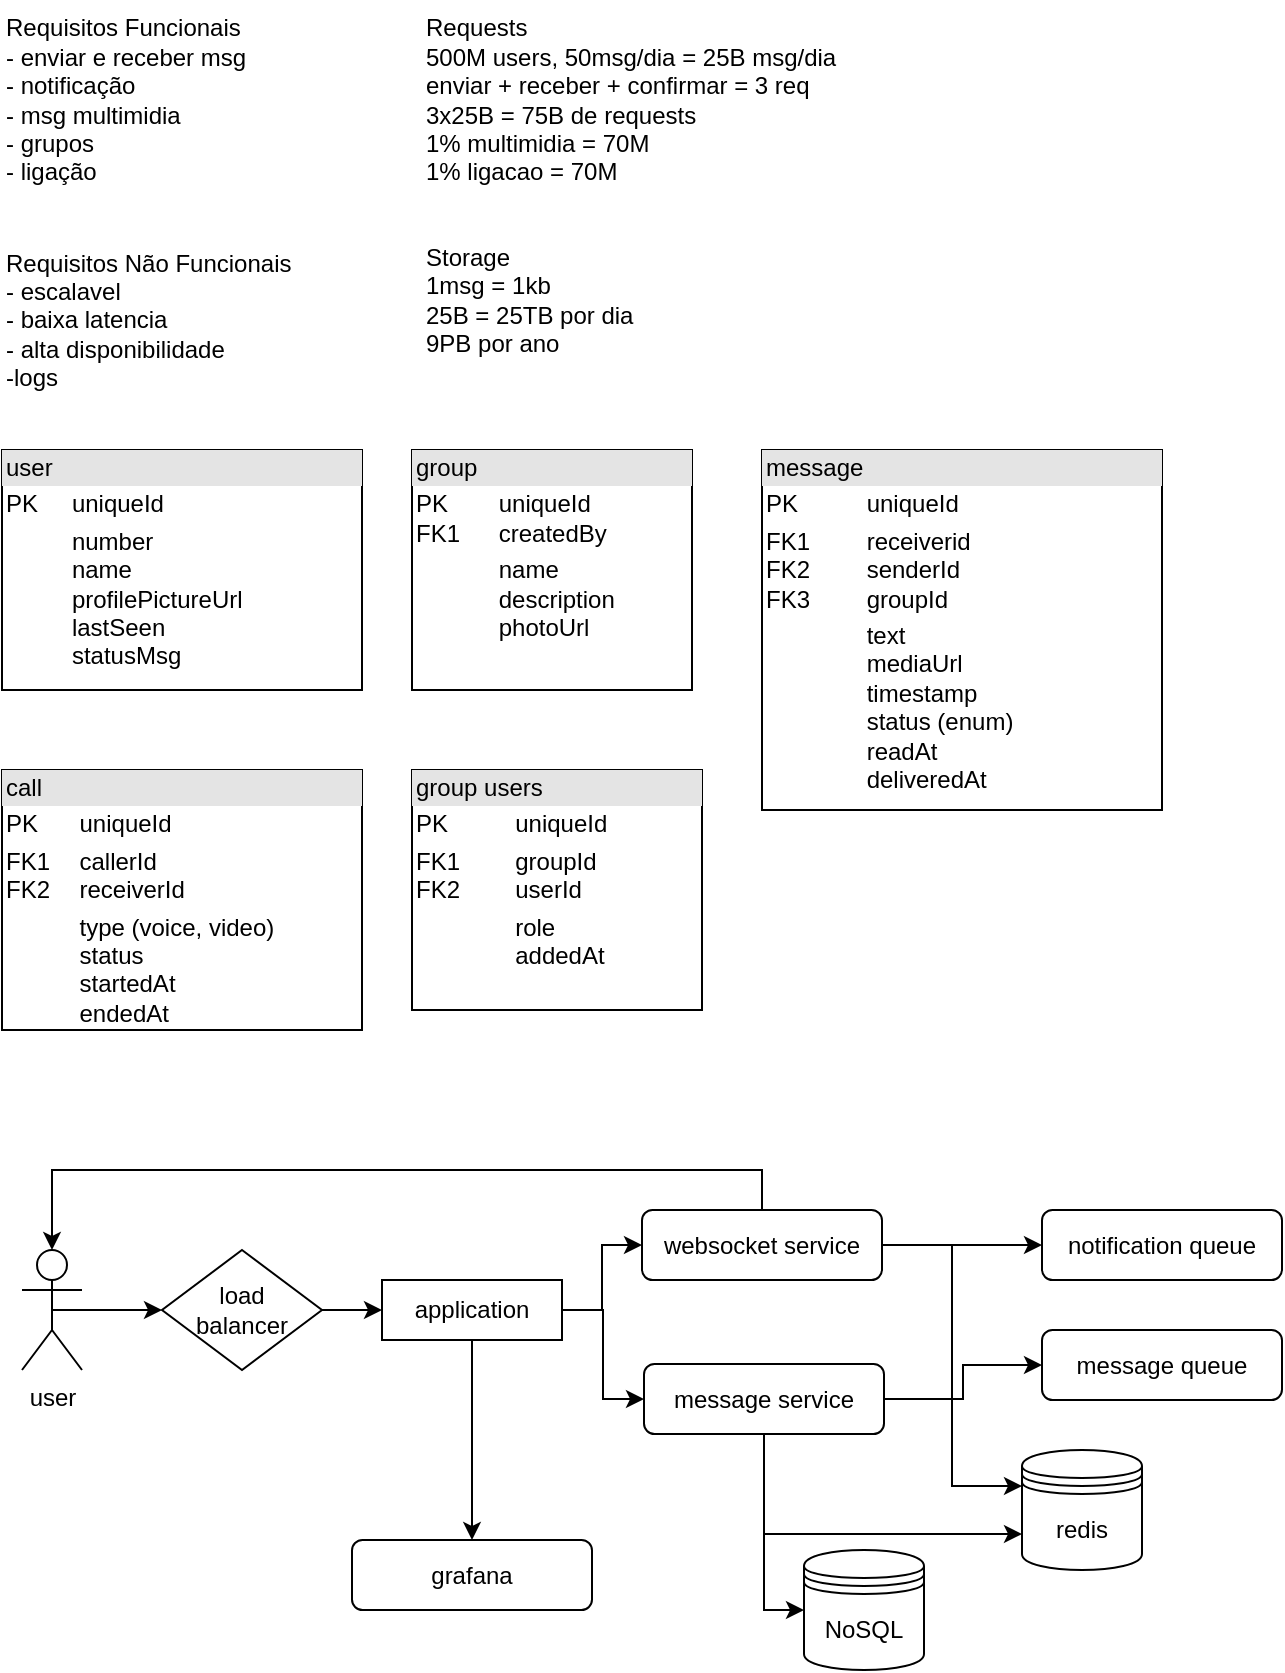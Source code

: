 <mxfile version="24.8.4">
  <diagram name="Página-1" id="xOaAkj4b48Gnb_sCeI06">
    <mxGraphModel dx="954" dy="727" grid="1" gridSize="10" guides="1" tooltips="1" connect="1" arrows="1" fold="1" page="1" pageScale="1" pageWidth="827" pageHeight="1169" math="0" shadow="0">
      <root>
        <mxCell id="0" />
        <mxCell id="1" parent="0" />
        <mxCell id="wXrM8oS1fU6yHg3NIPrC-1" value="Requisitos Funcionais&lt;div&gt;- enviar e receber msg&lt;/div&gt;&lt;div&gt;- notificação&amp;nbsp;&lt;/div&gt;&lt;div&gt;- msg multimidia&lt;/div&gt;&lt;div style=&quot;&quot;&gt;- grupos&lt;/div&gt;&lt;div style=&quot;&quot;&gt;- ligação&lt;/div&gt;" style="text;html=1;align=left;verticalAlign=middle;resizable=0;points=[];autosize=1;strokeColor=none;fillColor=none;" vertex="1" parent="1">
          <mxGeometry x="20" y="5" width="140" height="100" as="geometry" />
        </mxCell>
        <mxCell id="wXrM8oS1fU6yHg3NIPrC-2" value="Requisitos Não Funcionais&lt;div&gt;- escalavel&lt;/div&gt;&lt;div&gt;- baixa latencia&lt;/div&gt;&lt;div&gt;- alta disponibilidade&lt;/div&gt;&lt;div&gt;-logs&lt;/div&gt;" style="text;html=1;align=left;verticalAlign=middle;resizable=0;points=[];autosize=1;strokeColor=none;fillColor=none;" vertex="1" parent="1">
          <mxGeometry x="20" y="120" width="170" height="90" as="geometry" />
        </mxCell>
        <mxCell id="wXrM8oS1fU6yHg3NIPrC-3" value="Requests&lt;div&gt;500M users, 50msg/dia = 25B msg/dia&lt;/div&gt;&lt;div&gt;enviar + receber + confirmar = 3 req&lt;/div&gt;&lt;div&gt;3x25B = 75B de requests&lt;/div&gt;&lt;div&gt;1% multimidia = 70M&lt;/div&gt;&lt;div&gt;1% ligacao = 70M&lt;/div&gt;" style="text;html=1;align=left;verticalAlign=middle;resizable=0;points=[];autosize=1;strokeColor=none;fillColor=none;" vertex="1" parent="1">
          <mxGeometry x="230" y="5" width="230" height="100" as="geometry" />
        </mxCell>
        <mxCell id="wXrM8oS1fU6yHg3NIPrC-4" value="Storage&lt;div&gt;1msg = 1kb&lt;/div&gt;&lt;div&gt;25B = 25TB por dia&lt;/div&gt;&lt;div&gt;9PB por ano&lt;/div&gt;" style="text;html=1;align=left;verticalAlign=middle;resizable=0;points=[];autosize=1;strokeColor=none;fillColor=none;" vertex="1" parent="1">
          <mxGeometry x="230" y="120" width="130" height="70" as="geometry" />
        </mxCell>
        <mxCell id="wXrM8oS1fU6yHg3NIPrC-5" value="&lt;div style=&quot;box-sizing:border-box;width:100%;background:#e4e4e4;padding:2px;&quot;&gt;user&lt;/div&gt;&lt;table style=&quot;width:100%;font-size:1em;&quot; cellpadding=&quot;2&quot; cellspacing=&quot;0&quot;&gt;&lt;tbody&gt;&lt;tr&gt;&lt;td&gt;PK&lt;/td&gt;&lt;td&gt;uniqueId&lt;/td&gt;&lt;/tr&gt;&lt;tr&gt;&lt;td&gt;&lt;br&gt;&lt;/td&gt;&lt;td&gt;number&lt;br&gt;name&lt;br&gt;profilePictureUrl&lt;br&gt;lastSeen&lt;br&gt;statusMsg&lt;/td&gt;&lt;/tr&gt;&lt;tr&gt;&lt;td&gt;&lt;/td&gt;&lt;td&gt;&lt;br&gt;&lt;/td&gt;&lt;/tr&gt;&lt;/tbody&gt;&lt;/table&gt;" style="verticalAlign=top;align=left;overflow=fill;html=1;whiteSpace=wrap;" vertex="1" parent="1">
          <mxGeometry x="20" y="230" width="180" height="120" as="geometry" />
        </mxCell>
        <mxCell id="wXrM8oS1fU6yHg3NIPrC-6" value="&lt;div style=&quot;box-sizing:border-box;width:100%;background:#e4e4e4;padding:2px;&quot;&gt;message&lt;/div&gt;&lt;table style=&quot;width:100%;font-size:1em;&quot; cellpadding=&quot;2&quot; cellspacing=&quot;0&quot;&gt;&lt;tbody&gt;&lt;tr&gt;&lt;td&gt;PK&lt;/td&gt;&lt;td&gt;uniqueId&lt;/td&gt;&lt;/tr&gt;&lt;tr&gt;&lt;td&gt;FK1&lt;br&gt;FK2&lt;br&gt;FK3&lt;/td&gt;&lt;td&gt;receiverid&lt;br&gt;senderId&lt;br&gt;groupId&lt;/td&gt;&lt;/tr&gt;&lt;tr&gt;&lt;td&gt;&lt;/td&gt;&lt;td&gt;text&lt;br&gt;mediaUrl&lt;br&gt;timestamp&lt;br&gt;status (enum)&lt;br&gt;readAt&lt;br&gt;deliveredAt&lt;/td&gt;&lt;/tr&gt;&lt;/tbody&gt;&lt;/table&gt;" style="verticalAlign=top;align=left;overflow=fill;html=1;whiteSpace=wrap;" vertex="1" parent="1">
          <mxGeometry x="400" y="230" width="200" height="180" as="geometry" />
        </mxCell>
        <mxCell id="wXrM8oS1fU6yHg3NIPrC-7" value="&lt;div style=&quot;box-sizing:border-box;width:100%;background:#e4e4e4;padding:2px;&quot;&gt;group&lt;/div&gt;&lt;table style=&quot;width:100%;font-size:1em;&quot; cellpadding=&quot;2&quot; cellspacing=&quot;0&quot;&gt;&lt;tbody&gt;&lt;tr&gt;&lt;td&gt;PK&lt;br&gt;FK1&lt;/td&gt;&lt;td&gt;uniqueId&lt;br&gt;createdBy&lt;/td&gt;&lt;/tr&gt;&lt;tr&gt;&lt;td&gt;&lt;br&gt;&lt;/td&gt;&lt;td&gt;name&lt;br&gt;description&lt;br&gt;photoUrl&lt;/td&gt;&lt;/tr&gt;&lt;tr&gt;&lt;td&gt;&lt;/td&gt;&lt;td&gt;&lt;br&gt;&lt;/td&gt;&lt;/tr&gt;&lt;/tbody&gt;&lt;/table&gt;" style="verticalAlign=top;align=left;overflow=fill;html=1;whiteSpace=wrap;" vertex="1" parent="1">
          <mxGeometry x="225" y="230" width="140" height="120" as="geometry" />
        </mxCell>
        <mxCell id="wXrM8oS1fU6yHg3NIPrC-8" value="&lt;div style=&quot;box-sizing:border-box;width:100%;background:#e4e4e4;padding:2px;&quot;&gt;group users&lt;/div&gt;&lt;table style=&quot;width:100%;font-size:1em;&quot; cellpadding=&quot;2&quot; cellspacing=&quot;0&quot;&gt;&lt;tbody&gt;&lt;tr&gt;&lt;td&gt;PK&lt;/td&gt;&lt;td&gt;uniqueId&lt;/td&gt;&lt;/tr&gt;&lt;tr&gt;&lt;td&gt;FK1&lt;br&gt;FK2&lt;/td&gt;&lt;td&gt;groupId&lt;br&gt;userId&lt;/td&gt;&lt;/tr&gt;&lt;tr&gt;&lt;td&gt;&lt;/td&gt;&lt;td&gt;role&lt;br&gt;addedAt&lt;/td&gt;&lt;/tr&gt;&lt;/tbody&gt;&lt;/table&gt;" style="verticalAlign=top;align=left;overflow=fill;html=1;whiteSpace=wrap;" vertex="1" parent="1">
          <mxGeometry x="225" y="390" width="145" height="120" as="geometry" />
        </mxCell>
        <mxCell id="wXrM8oS1fU6yHg3NIPrC-9" value="&lt;div style=&quot;box-sizing:border-box;width:100%;background:#e4e4e4;padding:2px;&quot;&gt;call&lt;/div&gt;&lt;table style=&quot;width:100%;font-size:1em;&quot; cellpadding=&quot;2&quot; cellspacing=&quot;0&quot;&gt;&lt;tbody&gt;&lt;tr&gt;&lt;td&gt;PK&lt;/td&gt;&lt;td&gt;uniqueId&lt;/td&gt;&lt;/tr&gt;&lt;tr&gt;&lt;td&gt;FK1&lt;br&gt;FK2&lt;/td&gt;&lt;td&gt;callerId&lt;br&gt;receiverId&lt;/td&gt;&lt;/tr&gt;&lt;tr&gt;&lt;td&gt;&lt;/td&gt;&lt;td&gt;type (voice, video)&lt;br&gt;status&lt;br&gt;startedAt&lt;br&gt;endedAt&lt;/td&gt;&lt;/tr&gt;&lt;/tbody&gt;&lt;/table&gt;" style="verticalAlign=top;align=left;overflow=fill;html=1;whiteSpace=wrap;" vertex="1" parent="1">
          <mxGeometry x="20" y="390" width="180" height="130" as="geometry" />
        </mxCell>
        <mxCell id="wXrM8oS1fU6yHg3NIPrC-14" style="edgeStyle=orthogonalEdgeStyle;rounded=0;orthogonalLoop=1;jettySize=auto;html=1;exitX=0.5;exitY=0.5;exitDx=0;exitDy=0;exitPerimeter=0;" edge="1" parent="1" source="wXrM8oS1fU6yHg3NIPrC-10" target="wXrM8oS1fU6yHg3NIPrC-11">
          <mxGeometry relative="1" as="geometry" />
        </mxCell>
        <mxCell id="wXrM8oS1fU6yHg3NIPrC-10" value="user" style="shape=umlActor;verticalLabelPosition=bottom;verticalAlign=top;html=1;" vertex="1" parent="1">
          <mxGeometry x="30" y="630" width="30" height="60" as="geometry" />
        </mxCell>
        <mxCell id="wXrM8oS1fU6yHg3NIPrC-13" style="edgeStyle=orthogonalEdgeStyle;rounded=0;orthogonalLoop=1;jettySize=auto;html=1;exitX=1;exitY=0.5;exitDx=0;exitDy=0;entryX=0;entryY=0.5;entryDx=0;entryDy=0;" edge="1" parent="1" source="wXrM8oS1fU6yHg3NIPrC-11" target="wXrM8oS1fU6yHg3NIPrC-12">
          <mxGeometry relative="1" as="geometry" />
        </mxCell>
        <mxCell id="wXrM8oS1fU6yHg3NIPrC-11" value="load&lt;div&gt;balancer&lt;/div&gt;" style="rhombus;whiteSpace=wrap;html=1;" vertex="1" parent="1">
          <mxGeometry x="100" y="630" width="80" height="60" as="geometry" />
        </mxCell>
        <mxCell id="wXrM8oS1fU6yHg3NIPrC-17" style="edgeStyle=orthogonalEdgeStyle;rounded=0;orthogonalLoop=1;jettySize=auto;html=1;exitX=1;exitY=0.5;exitDx=0;exitDy=0;entryX=0;entryY=0.5;entryDx=0;entryDy=0;" edge="1" parent="1" source="wXrM8oS1fU6yHg3NIPrC-12" target="wXrM8oS1fU6yHg3NIPrC-15">
          <mxGeometry relative="1" as="geometry" />
        </mxCell>
        <mxCell id="wXrM8oS1fU6yHg3NIPrC-18" style="edgeStyle=orthogonalEdgeStyle;rounded=0;orthogonalLoop=1;jettySize=auto;html=1;exitX=1;exitY=0.5;exitDx=0;exitDy=0;entryX=0;entryY=0.5;entryDx=0;entryDy=0;" edge="1" parent="1" source="wXrM8oS1fU6yHg3NIPrC-12" target="wXrM8oS1fU6yHg3NIPrC-16">
          <mxGeometry relative="1" as="geometry" />
        </mxCell>
        <mxCell id="wXrM8oS1fU6yHg3NIPrC-31" style="edgeStyle=orthogonalEdgeStyle;rounded=0;orthogonalLoop=1;jettySize=auto;html=1;" edge="1" parent="1" source="wXrM8oS1fU6yHg3NIPrC-12" target="wXrM8oS1fU6yHg3NIPrC-30">
          <mxGeometry relative="1" as="geometry" />
        </mxCell>
        <mxCell id="wXrM8oS1fU6yHg3NIPrC-12" value="application" style="rounded=0;whiteSpace=wrap;html=1;" vertex="1" parent="1">
          <mxGeometry x="210" y="645" width="90" height="30" as="geometry" />
        </mxCell>
        <mxCell id="wXrM8oS1fU6yHg3NIPrC-36" value="" style="edgeStyle=orthogonalEdgeStyle;rounded=0;orthogonalLoop=1;jettySize=auto;html=1;" edge="1" parent="1" source="wXrM8oS1fU6yHg3NIPrC-15" target="wXrM8oS1fU6yHg3NIPrC-35">
          <mxGeometry relative="1" as="geometry" />
        </mxCell>
        <mxCell id="wXrM8oS1fU6yHg3NIPrC-40" style="edgeStyle=orthogonalEdgeStyle;rounded=0;orthogonalLoop=1;jettySize=auto;html=1;exitX=1;exitY=0.5;exitDx=0;exitDy=0;entryX=0;entryY=0.3;entryDx=0;entryDy=0;" edge="1" parent="1" source="wXrM8oS1fU6yHg3NIPrC-15" target="wXrM8oS1fU6yHg3NIPrC-39">
          <mxGeometry relative="1" as="geometry" />
        </mxCell>
        <mxCell id="wXrM8oS1fU6yHg3NIPrC-15" value="websocket service" style="rounded=1;whiteSpace=wrap;html=1;" vertex="1" parent="1">
          <mxGeometry x="340" y="610" width="120" height="35" as="geometry" />
        </mxCell>
        <mxCell id="wXrM8oS1fU6yHg3NIPrC-24" style="edgeStyle=orthogonalEdgeStyle;rounded=0;orthogonalLoop=1;jettySize=auto;html=1;entryX=0;entryY=0.5;entryDx=0;entryDy=0;" edge="1" parent="1" source="wXrM8oS1fU6yHg3NIPrC-16" target="wXrM8oS1fU6yHg3NIPrC-21">
          <mxGeometry relative="1" as="geometry" />
        </mxCell>
        <mxCell id="wXrM8oS1fU6yHg3NIPrC-38" value="" style="edgeStyle=orthogonalEdgeStyle;rounded=0;orthogonalLoop=1;jettySize=auto;html=1;" edge="1" parent="1" source="wXrM8oS1fU6yHg3NIPrC-16" target="wXrM8oS1fU6yHg3NIPrC-37">
          <mxGeometry relative="1" as="geometry" />
        </mxCell>
        <mxCell id="wXrM8oS1fU6yHg3NIPrC-41" style="edgeStyle=orthogonalEdgeStyle;rounded=0;orthogonalLoop=1;jettySize=auto;html=1;exitX=0.5;exitY=1;exitDx=0;exitDy=0;entryX=0;entryY=0.7;entryDx=0;entryDy=0;" edge="1" parent="1" source="wXrM8oS1fU6yHg3NIPrC-16" target="wXrM8oS1fU6yHg3NIPrC-39">
          <mxGeometry relative="1" as="geometry" />
        </mxCell>
        <mxCell id="wXrM8oS1fU6yHg3NIPrC-16" value="message service" style="rounded=1;whiteSpace=wrap;html=1;" vertex="1" parent="1">
          <mxGeometry x="341" y="687" width="120" height="35" as="geometry" />
        </mxCell>
        <mxCell id="wXrM8oS1fU6yHg3NIPrC-20" style="edgeStyle=orthogonalEdgeStyle;rounded=0;orthogonalLoop=1;jettySize=auto;html=1;exitX=0.5;exitY=0;exitDx=0;exitDy=0;entryX=0.5;entryY=0;entryDx=0;entryDy=0;entryPerimeter=0;" edge="1" parent="1" source="wXrM8oS1fU6yHg3NIPrC-15" target="wXrM8oS1fU6yHg3NIPrC-10">
          <mxGeometry relative="1" as="geometry" />
        </mxCell>
        <mxCell id="wXrM8oS1fU6yHg3NIPrC-21" value="NoSQL" style="shape=datastore;whiteSpace=wrap;html=1;" vertex="1" parent="1">
          <mxGeometry x="421" y="780" width="60" height="60" as="geometry" />
        </mxCell>
        <mxCell id="wXrM8oS1fU6yHg3NIPrC-30" value="grafana" style="rounded=1;whiteSpace=wrap;html=1;" vertex="1" parent="1">
          <mxGeometry x="195" y="775" width="120" height="35" as="geometry" />
        </mxCell>
        <mxCell id="wXrM8oS1fU6yHg3NIPrC-35" value="notification queue" style="rounded=1;whiteSpace=wrap;html=1;" vertex="1" parent="1">
          <mxGeometry x="540" y="610" width="120" height="35" as="geometry" />
        </mxCell>
        <mxCell id="wXrM8oS1fU6yHg3NIPrC-37" value="message queue" style="rounded=1;whiteSpace=wrap;html=1;" vertex="1" parent="1">
          <mxGeometry x="540" y="670" width="120" height="35" as="geometry" />
        </mxCell>
        <mxCell id="wXrM8oS1fU6yHg3NIPrC-39" value="redis" style="shape=datastore;whiteSpace=wrap;html=1;" vertex="1" parent="1">
          <mxGeometry x="530" y="730" width="60" height="60" as="geometry" />
        </mxCell>
      </root>
    </mxGraphModel>
  </diagram>
</mxfile>
